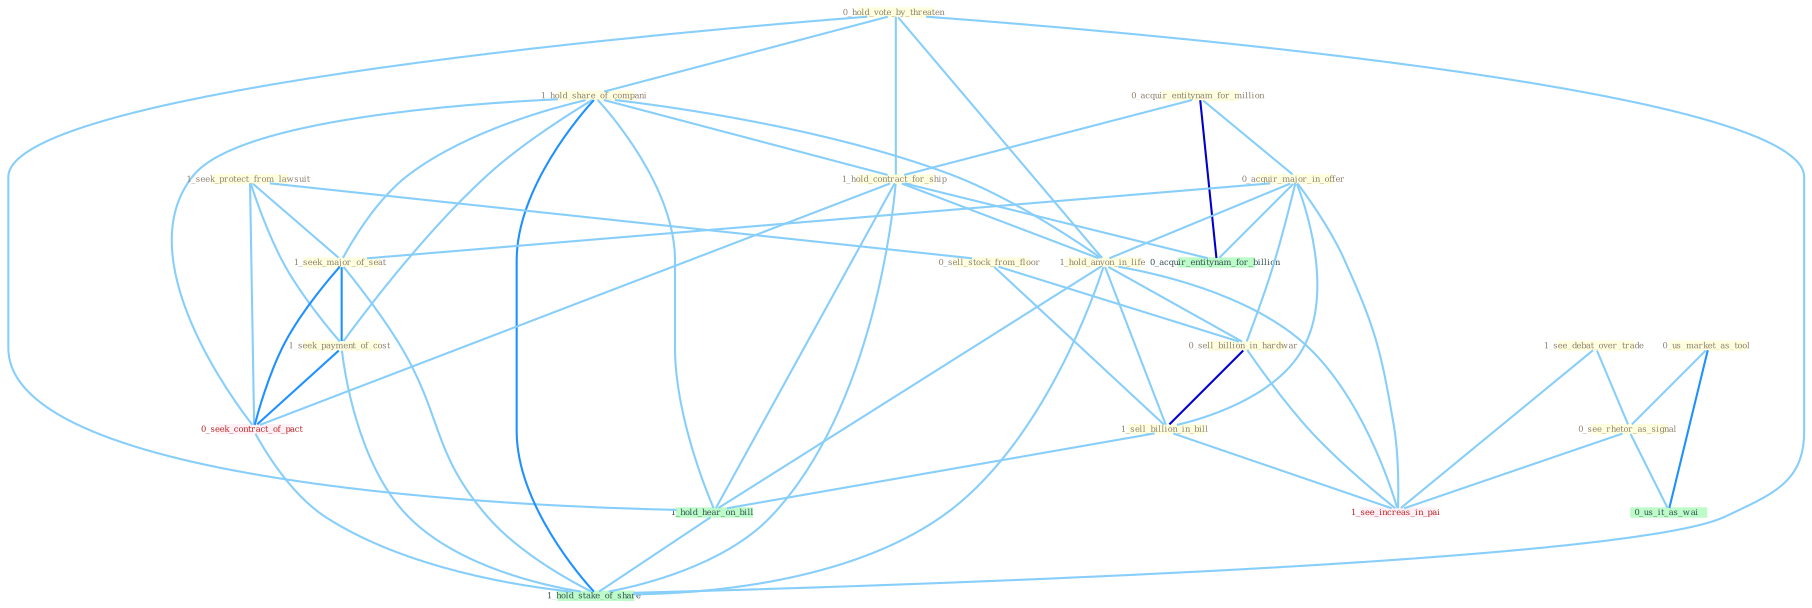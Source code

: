 Graph G{ 
    node
    [shape=polygon,style=filled,width=.5,height=.06,color="#BDFCC9",fixedsize=true,fontsize=4,
    fontcolor="#2f4f4f"];
    {node
    [color="#ffffe0", fontcolor="#8b7d6b"] "0_hold_vote_by_threaten " "1_hold_share_of_compani " "0_acquir_entitynam_for_million " "1_seek_protect_from_lawsuit " "0_sell_stock_from_floor " "0_us_market_as_tool " "1_see_debat_over_trade " "0_acquir_major_in_offer " "1_hold_contract_for_ship " "1_hold_anyon_in_life " "1_seek_major_of_seat " "1_seek_payment_of_cost " "0_sell_billion_in_hardwar " "0_see_rhetor_as_signal " "1_sell_billion_in_bill "}
{node [color="#fff0f5", fontcolor="#b22222"] "0_seek_contract_of_pact " "1_see_increas_in_pai "}
edge [color="#B0E2FF"];

	"0_hold_vote_by_threaten " -- "1_hold_share_of_compani " [w="1", color="#87cefa" ];
	"0_hold_vote_by_threaten " -- "1_hold_contract_for_ship " [w="1", color="#87cefa" ];
	"0_hold_vote_by_threaten " -- "1_hold_anyon_in_life " [w="1", color="#87cefa" ];
	"0_hold_vote_by_threaten " -- "1_hold_hear_on_bill " [w="1", color="#87cefa" ];
	"0_hold_vote_by_threaten " -- "1_hold_stake_of_share " [w="1", color="#87cefa" ];
	"1_hold_share_of_compani " -- "1_hold_contract_for_ship " [w="1", color="#87cefa" ];
	"1_hold_share_of_compani " -- "1_hold_anyon_in_life " [w="1", color="#87cefa" ];
	"1_hold_share_of_compani " -- "1_seek_major_of_seat " [w="1", color="#87cefa" ];
	"1_hold_share_of_compani " -- "1_seek_payment_of_cost " [w="1", color="#87cefa" ];
	"1_hold_share_of_compani " -- "0_seek_contract_of_pact " [w="1", color="#87cefa" ];
	"1_hold_share_of_compani " -- "1_hold_hear_on_bill " [w="1", color="#87cefa" ];
	"1_hold_share_of_compani " -- "1_hold_stake_of_share " [w="2", color="#1e90ff" , len=0.8];
	"0_acquir_entitynam_for_million " -- "0_acquir_major_in_offer " [w="1", color="#87cefa" ];
	"0_acquir_entitynam_for_million " -- "1_hold_contract_for_ship " [w="1", color="#87cefa" ];
	"0_acquir_entitynam_for_million " -- "0_acquir_entitynam_for_billion " [w="3", color="#0000cd" , len=0.6];
	"1_seek_protect_from_lawsuit " -- "0_sell_stock_from_floor " [w="1", color="#87cefa" ];
	"1_seek_protect_from_lawsuit " -- "1_seek_major_of_seat " [w="1", color="#87cefa" ];
	"1_seek_protect_from_lawsuit " -- "1_seek_payment_of_cost " [w="1", color="#87cefa" ];
	"1_seek_protect_from_lawsuit " -- "0_seek_contract_of_pact " [w="1", color="#87cefa" ];
	"0_sell_stock_from_floor " -- "0_sell_billion_in_hardwar " [w="1", color="#87cefa" ];
	"0_sell_stock_from_floor " -- "1_sell_billion_in_bill " [w="1", color="#87cefa" ];
	"0_us_market_as_tool " -- "0_see_rhetor_as_signal " [w="1", color="#87cefa" ];
	"0_us_market_as_tool " -- "0_us_it_as_wai " [w="2", color="#1e90ff" , len=0.8];
	"1_see_debat_over_trade " -- "0_see_rhetor_as_signal " [w="1", color="#87cefa" ];
	"1_see_debat_over_trade " -- "1_see_increas_in_pai " [w="1", color="#87cefa" ];
	"0_acquir_major_in_offer " -- "1_hold_anyon_in_life " [w="1", color="#87cefa" ];
	"0_acquir_major_in_offer " -- "1_seek_major_of_seat " [w="1", color="#87cefa" ];
	"0_acquir_major_in_offer " -- "0_sell_billion_in_hardwar " [w="1", color="#87cefa" ];
	"0_acquir_major_in_offer " -- "1_sell_billion_in_bill " [w="1", color="#87cefa" ];
	"0_acquir_major_in_offer " -- "0_acquir_entitynam_for_billion " [w="1", color="#87cefa" ];
	"0_acquir_major_in_offer " -- "1_see_increas_in_pai " [w="1", color="#87cefa" ];
	"1_hold_contract_for_ship " -- "1_hold_anyon_in_life " [w="1", color="#87cefa" ];
	"1_hold_contract_for_ship " -- "0_seek_contract_of_pact " [w="1", color="#87cefa" ];
	"1_hold_contract_for_ship " -- "0_acquir_entitynam_for_billion " [w="1", color="#87cefa" ];
	"1_hold_contract_for_ship " -- "1_hold_hear_on_bill " [w="1", color="#87cefa" ];
	"1_hold_contract_for_ship " -- "1_hold_stake_of_share " [w="1", color="#87cefa" ];
	"1_hold_anyon_in_life " -- "0_sell_billion_in_hardwar " [w="1", color="#87cefa" ];
	"1_hold_anyon_in_life " -- "1_sell_billion_in_bill " [w="1", color="#87cefa" ];
	"1_hold_anyon_in_life " -- "1_see_increas_in_pai " [w="1", color="#87cefa" ];
	"1_hold_anyon_in_life " -- "1_hold_hear_on_bill " [w="1", color="#87cefa" ];
	"1_hold_anyon_in_life " -- "1_hold_stake_of_share " [w="1", color="#87cefa" ];
	"1_seek_major_of_seat " -- "1_seek_payment_of_cost " [w="2", color="#1e90ff" , len=0.8];
	"1_seek_major_of_seat " -- "0_seek_contract_of_pact " [w="2", color="#1e90ff" , len=0.8];
	"1_seek_major_of_seat " -- "1_hold_stake_of_share " [w="1", color="#87cefa" ];
	"1_seek_payment_of_cost " -- "0_seek_contract_of_pact " [w="2", color="#1e90ff" , len=0.8];
	"1_seek_payment_of_cost " -- "1_hold_stake_of_share " [w="1", color="#87cefa" ];
	"0_sell_billion_in_hardwar " -- "1_sell_billion_in_bill " [w="3", color="#0000cd" , len=0.6];
	"0_sell_billion_in_hardwar " -- "1_see_increas_in_pai " [w="1", color="#87cefa" ];
	"0_see_rhetor_as_signal " -- "0_us_it_as_wai " [w="1", color="#87cefa" ];
	"0_see_rhetor_as_signal " -- "1_see_increas_in_pai " [w="1", color="#87cefa" ];
	"1_sell_billion_in_bill " -- "1_see_increas_in_pai " [w="1", color="#87cefa" ];
	"1_sell_billion_in_bill " -- "1_hold_hear_on_bill " [w="1", color="#87cefa" ];
	"0_seek_contract_of_pact " -- "1_hold_stake_of_share " [w="1", color="#87cefa" ];
	"1_hold_hear_on_bill " -- "1_hold_stake_of_share " [w="1", color="#87cefa" ];
}